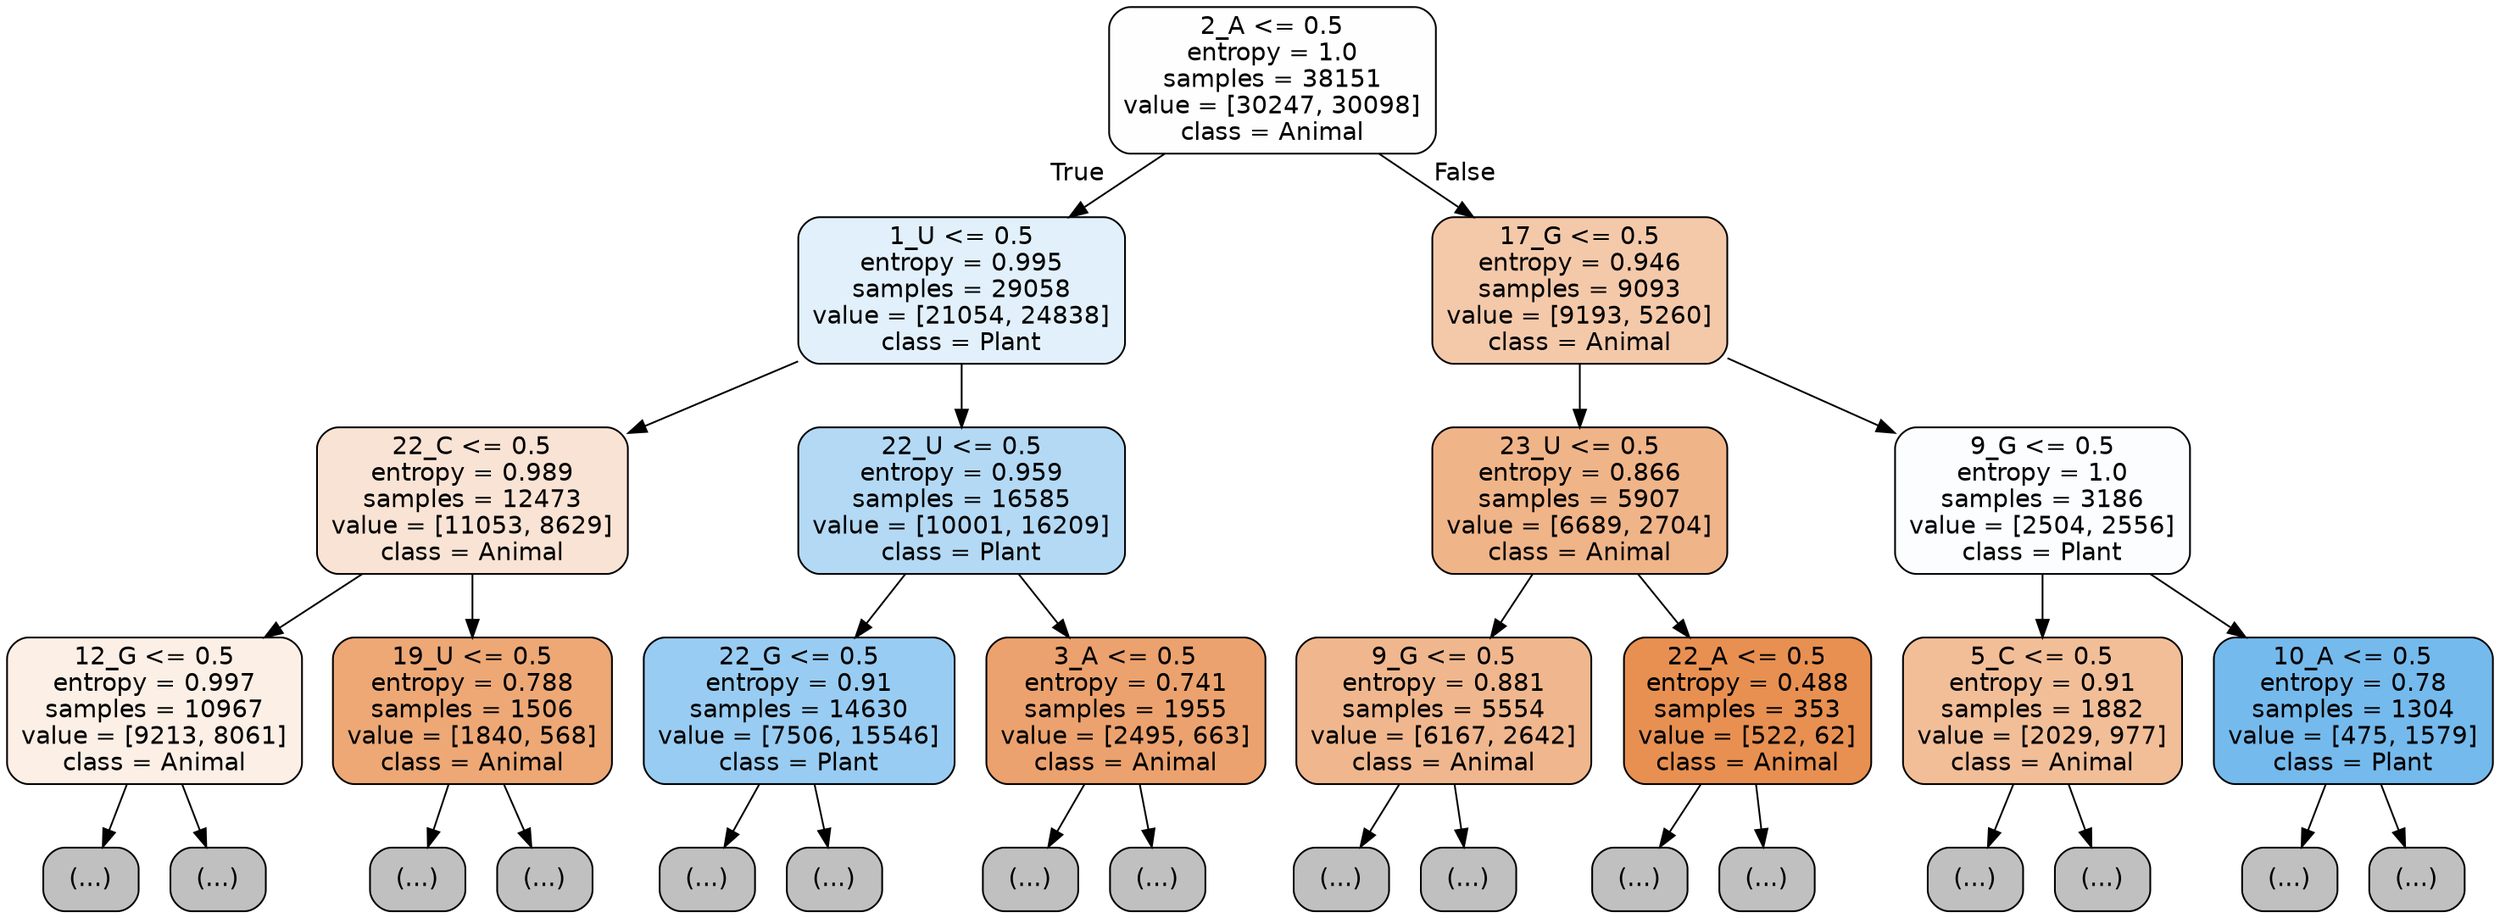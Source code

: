 digraph Tree {
node [shape=box, style="filled, rounded", color="black", fontname="helvetica"] ;
edge [fontname="helvetica"] ;
0 [label="2_A <= 0.5\nentropy = 1.0\nsamples = 38151\nvalue = [30247, 30098]\nclass = Animal", fillcolor="#fffefe"] ;
1 [label="1_U <= 0.5\nentropy = 0.995\nsamples = 29058\nvalue = [21054, 24838]\nclass = Plant", fillcolor="#e1f0fb"] ;
0 -> 1 [labeldistance=2.5, labelangle=45, headlabel="True"] ;
2 [label="22_C <= 0.5\nentropy = 0.989\nsamples = 12473\nvalue = [11053, 8629]\nclass = Animal", fillcolor="#f9e3d4"] ;
1 -> 2 ;
3 [label="12_G <= 0.5\nentropy = 0.997\nsamples = 10967\nvalue = [9213, 8061]\nclass = Animal", fillcolor="#fcefe6"] ;
2 -> 3 ;
4 [label="(...)", fillcolor="#C0C0C0"] ;
3 -> 4 ;
4521 [label="(...)", fillcolor="#C0C0C0"] ;
3 -> 4521 ;
6196 [label="19_U <= 0.5\nentropy = 0.788\nsamples = 1506\nvalue = [1840, 568]\nclass = Animal", fillcolor="#eda876"] ;
2 -> 6196 ;
6197 [label="(...)", fillcolor="#C0C0C0"] ;
6196 -> 6197 ;
6706 [label="(...)", fillcolor="#C0C0C0"] ;
6196 -> 6706 ;
6905 [label="22_U <= 0.5\nentropy = 0.959\nsamples = 16585\nvalue = [10001, 16209]\nclass = Plant", fillcolor="#b3d9f5"] ;
1 -> 6905 ;
6906 [label="22_G <= 0.5\nentropy = 0.91\nsamples = 14630\nvalue = [7506, 15546]\nclass = Plant", fillcolor="#99ccf2"] ;
6905 -> 6906 ;
6907 [label="(...)", fillcolor="#C0C0C0"] ;
6906 -> 6907 ;
11292 [label="(...)", fillcolor="#C0C0C0"] ;
6906 -> 11292 ;
11949 [label="3_A <= 0.5\nentropy = 0.741\nsamples = 1955\nvalue = [2495, 663]\nclass = Animal", fillcolor="#eca26e"] ;
6905 -> 11949 ;
11950 [label="(...)", fillcolor="#C0C0C0"] ;
11949 -> 11950 ;
12489 [label="(...)", fillcolor="#C0C0C0"] ;
11949 -> 12489 ;
12706 [label="17_G <= 0.5\nentropy = 0.946\nsamples = 9093\nvalue = [9193, 5260]\nclass = Animal", fillcolor="#f4c9aa"] ;
0 -> 12706 [labeldistance=2.5, labelangle=-45, headlabel="False"] ;
12707 [label="23_U <= 0.5\nentropy = 0.866\nsamples = 5907\nvalue = [6689, 2704]\nclass = Animal", fillcolor="#f0b489"] ;
12706 -> 12707 ;
12708 [label="9_G <= 0.5\nentropy = 0.881\nsamples = 5554\nvalue = [6167, 2642]\nclass = Animal", fillcolor="#f0b78e"] ;
12707 -> 12708 ;
12709 [label="(...)", fillcolor="#C0C0C0"] ;
12708 -> 12709 ;
14810 [label="(...)", fillcolor="#C0C0C0"] ;
12708 -> 14810 ;
15505 [label="22_A <= 0.5\nentropy = 0.488\nsamples = 353\nvalue = [522, 62]\nclass = Animal", fillcolor="#e89051"] ;
12707 -> 15505 ;
15506 [label="(...)", fillcolor="#C0C0C0"] ;
15505 -> 15506 ;
15591 [label="(...)", fillcolor="#C0C0C0"] ;
15505 -> 15591 ;
15626 [label="9_G <= 0.5\nentropy = 1.0\nsamples = 3186\nvalue = [2504, 2556]\nclass = Plant", fillcolor="#fbfdfe"] ;
12706 -> 15626 ;
15627 [label="5_C <= 0.5\nentropy = 0.91\nsamples = 1882\nvalue = [2029, 977]\nclass = Animal", fillcolor="#f2be98"] ;
15626 -> 15627 ;
15628 [label="(...)", fillcolor="#C0C0C0"] ;
15627 -> 15628 ;
16301 [label="(...)", fillcolor="#C0C0C0"] ;
15627 -> 16301 ;
16488 [label="10_A <= 0.5\nentropy = 0.78\nsamples = 1304\nvalue = [475, 1579]\nclass = Plant", fillcolor="#75baed"] ;
15626 -> 16488 ;
16489 [label="(...)", fillcolor="#C0C0C0"] ;
16488 -> 16489 ;
16690 [label="(...)", fillcolor="#C0C0C0"] ;
16488 -> 16690 ;
}